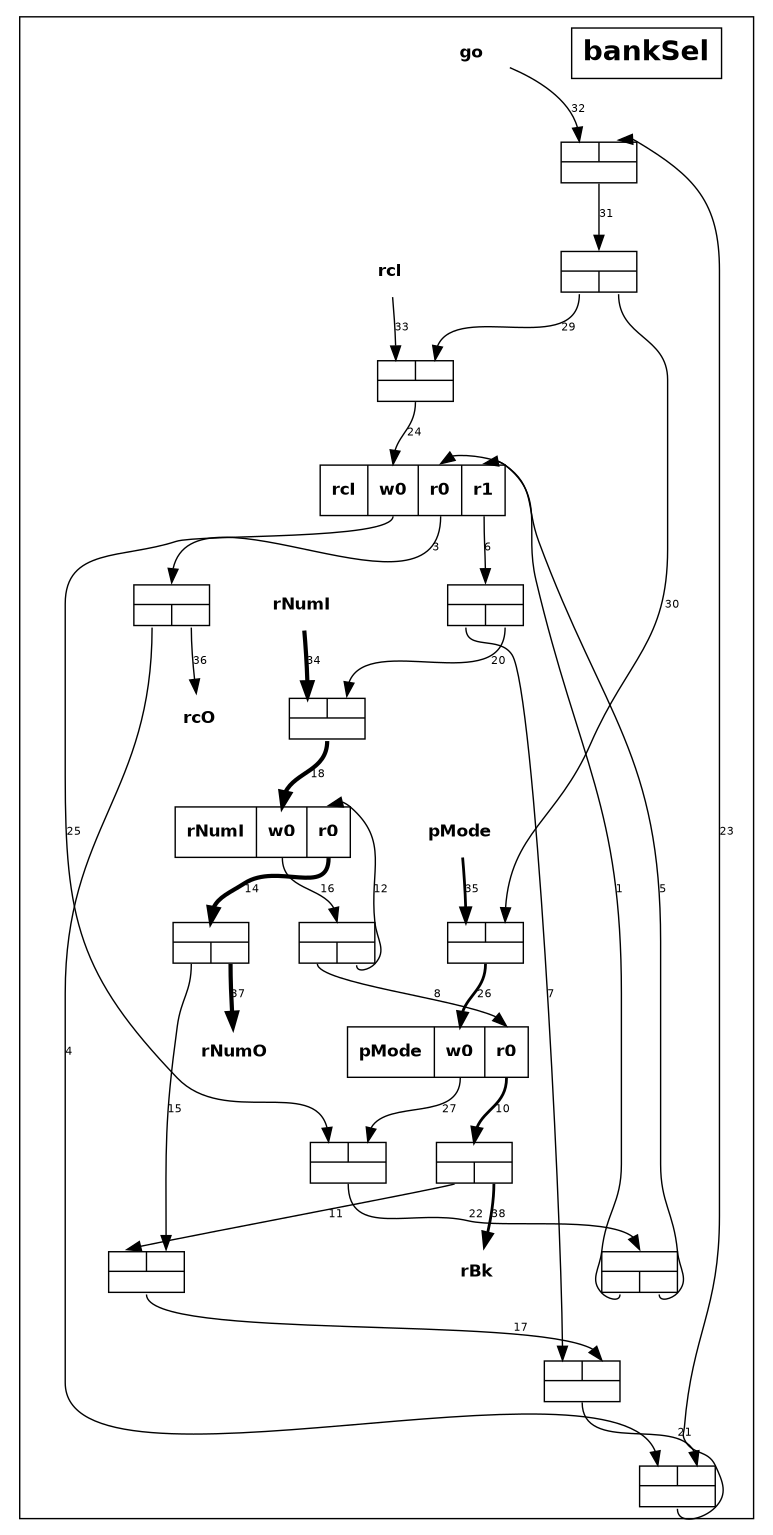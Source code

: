 digraph bankSel {
  outputorder="edgesfirst";
  size="7.086614173228347,10.236220472440946";
  ratio="2.0"
  subgraph cluster_bankSel {
    edge [fontsize="8", fontname="Helvetica", labelfontname="Helvetica", labelfontsize="8", arrowhead="normal"];
    node [fontsize="12", fontname="Helvetica-Bold", shape="box"];
    title [label="bankSel", fontsize="20"];
    port0 [portref="0", label="go", style="bold", shape="none"];
    port1 [portref="1", label="rcI", style="bold", shape="none"];
    port2 [portref="2", label="rNumI", style="bold", shape="none"];
    port3 [portref="3", label="pMode", style="bold", shape="none"];
    port4 [portref="4", label="rcO", style="bold", shape="none"];
    port5 [portref="5", label="rNumO", style="bold", shape="none"];
    port6 [portref="6", label="rBk", style="bold", shape="none"];
    comp4 [compref="4", label="{{<i>}|{<o0>|<o1>}}", height="0.4", fontsize="2", nojustify="true", shape="record"];
    comp5 [compref="5", label="{{<i0>|<i1>}|{<o>}}", height="0.4", fontsize="2", nojustify="true", shape="record"];
    comp6 [compref="6", label="rNumI|<w0>w0|<r0>r0", shape="record"];
    comp8 [compref="8", label="{{<i>}|{<o0>|<o1>}}", height="0.4", fontsize="2", nojustify="true", shape="record"];
    comp9 [compref="9", label="{{<i0>|<i1>}|{<o>}}", height="0.4", fontsize="2", nojustify="true", shape="record"];
    comp10 [compref="10", label="{{<i>}|{<o0>|<o1>}}", height="0.4", fontsize="2", nojustify="true", shape="record"];
    comp11 [compref="11", label="{{<i0>|<i1>}|{<o>}}", height="0.4", fontsize="2", nojustify="true", shape="record"];
    comp12 [compref="12", label="rcI|<w0>w0|<r0>r0|<r1>r1", shape="record"];
    comp13 [compref="13", label="pMode|<w0>w0|<r0>r0", shape="record"];
    comp14 [compref="14", label="{{<i0>|<i1>}|{<o>}}", height="0.4", fontsize="2", nojustify="true", shape="record"];
    comp15 [compref="15", label="{{<i>}|{<o0>|<o1>}}", height="0.4", fontsize="2", nojustify="true", shape="record"];
    comp17 [compref="17", label="{{<i0>|<i1>}|{<o>}}", height="0.4", fontsize="2", nojustify="true", shape="record"];
    comp18 [compref="18", label="{{<i0>|<i1>}|{<o>}}", height="0.4", fontsize="2", nojustify="true", shape="record"];
    comp19 [compref="19", label="{{<i0>|<i1>}|{<o>}}", height="0.4", fontsize="2", nojustify="true", shape="record"];
    comp20 [compref="20", label="{{<i0>|<i1>}|{<o>}}", height="0.4", fontsize="2", nojustify="true", shape="record"];
    comp21 [compref="21", label="{{<i>}|{<o0>|<o1>}}", height="0.4", fontsize="2", nojustify="true", shape="record"];
    comp22 [compref="22", label="{{<i>}|{<o0>|<o1>}}", height="0.4", fontsize="2", nojustify="true", shape="record"];
    comp23 [compref="23", label="{{<i>}|{<o0>|<o1>}}", height="0.4", fontsize="2", nojustify="true", shape="record"]
    comp10:o0:s -> comp12:r0:n [linkref="1", label="1", penwidth="1", weight="1"];
    comp12:r0:s -> comp21:i:n [linkref="3", label="3", penwidth="1", weight="1"];
    comp21:o0:s -> comp11:i0:n [linkref="4", label="4", penwidth="1", weight="1"];
    comp10:o1:s -> comp12:r1:n [linkref="5", label="5", penwidth="1", weight="1"];
    comp12:r1:s -> comp8:i:n [linkref="6", label="6", penwidth="1", weight="1"];
    comp8:o0:s -> comp9:i0:n [linkref="7", label="7", penwidth="1", weight="1"];
    comp4:o0:s -> comp13:r0:n [linkref="8", label="8", penwidth="1", weight="1"];
    comp13:r0:s -> comp23:i:n [linkref="10", label="10", penwidth="2", weight="2"];
    comp23:o0:s -> comp5:i0:n [linkref="11", label="11", penwidth="1", weight="1"];
    comp4:o1:s -> comp6:r0:n [linkref="12", label="12", penwidth="1", weight="1"];
    comp6:r0:s -> comp22:i:n [linkref="14", label="14", penwidth="3", weight="3"];
    comp22:o0:s -> comp5:i1:n [linkref="15", label="15", penwidth="1", weight="1"];
    comp6:w0:s -> comp4:i:n [linkref="16", label="16", penwidth="1", weight="1"];
    comp5:o:s -> comp9:i1:n [linkref="17", label="17", penwidth="1", weight="1"];
    comp19:o:s -> comp6:w0:n [linkref="18", label="18", penwidth="3", weight="3"];
    comp8:o1:s -> comp19:i1:n [linkref="20", label="20", penwidth="1", weight="1"];
    comp9:o:s -> comp11:i1:n [linkref="21", label="21", penwidth="1", weight="1"];
    comp14:o:s -> comp10:i:n [linkref="22", label="22", penwidth="1", weight="1"];
    comp11:o:s -> comp17:i1:n [linkref="23", label="23", penwidth="1", weight="1"];
    comp18:o:s -> comp12:w0:n [linkref="24", label="24", penwidth="1", weight="1"];
    comp12:w0:s -> comp14:i0:n [linkref="25", label="25", penwidth="1", weight="1"];
    comp20:o:s -> comp13:w0:n [linkref="26", label="26", penwidth="2", weight="2"];
    comp13:w0:s -> comp14:i1:n [linkref="27", label="27", penwidth="1", weight="1"];
    comp15:o0:s -> comp18:i1:n [linkref="29", label="29", penwidth="1", weight="1"];
    comp15:o1:s -> comp20:i1:n [linkref="30", label="30", penwidth="1", weight="1"];
    comp17:o:s -> comp15:i:n [linkref="31", label="31", penwidth="1", weight="1"];
    port0 -> comp17:i0:n [linkref="32", label="32", penwidth="1", weight="1"];
    port1 -> comp18:i0:n [linkref="33", label="33", penwidth="1", weight="1"];
    port2 -> comp19:i0:n [linkref="34", label="34", penwidth="3", weight="3"];
    port3 -> comp20:i0:n [linkref="35", label="35", penwidth="2", weight="2"];
    comp21:o1:s -> port4 [linkref="36", label="36", penwidth="1", weight="1"];
    comp22:o1:s -> port5 [linkref="37", label="37", penwidth="3", weight="3"];
    comp23:o1:s -> port6 [linkref="38", label="38", penwidth="2", weight="2"]
  }
}
